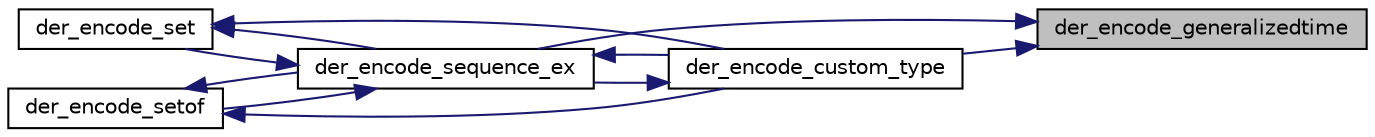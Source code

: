 digraph "der_encode_generalizedtime"
{
 // LATEX_PDF_SIZE
  edge [fontname="Helvetica",fontsize="10",labelfontname="Helvetica",labelfontsize="10"];
  node [fontname="Helvetica",fontsize="10",shape=record];
  rankdir="RL";
  Node3 [label="der_encode_generalizedtime",height=0.2,width=0.4,color="black", fillcolor="grey75", style="filled", fontcolor="black",tooltip="Encodes a Generalized time structure in DER format."];
  Node3 -> Node4 [dir="back",color="midnightblue",fontsize="10",style="solid",fontname="Helvetica"];
  Node4 [label="der_encode_custom_type",height=0.2,width=0.4,color="black", fillcolor="white", style="filled",URL="$der__encode__custom__type_8c.html#a20c801e1d73f944c7f43acc2228211b2",tooltip="Encode a Custom Type."];
  Node4 -> Node5 [dir="back",color="midnightblue",fontsize="10",style="solid",fontname="Helvetica"];
  Node5 [label="der_encode_sequence_ex",height=0.2,width=0.4,color="black", fillcolor="white", style="filled",URL="$der__encode__sequence__ex_8c.html#af435bfc378dd9f42af2a211c0fe1aced",tooltip="Encode a SEQUENCE."];
  Node5 -> Node4 [dir="back",color="midnightblue",fontsize="10",style="solid",fontname="Helvetica"];
  Node5 -> Node6 [dir="back",color="midnightblue",fontsize="10",style="solid",fontname="Helvetica"];
  Node6 [label="der_encode_set",height=0.2,width=0.4,color="black", fillcolor="white", style="filled",URL="$der__encode__set_8c.html#a4aa04a42171146d2f510e41b84dd72f1",tooltip=" "];
  Node6 -> Node4 [dir="back",color="midnightblue",fontsize="10",style="solid",fontname="Helvetica"];
  Node6 -> Node5 [dir="back",color="midnightblue",fontsize="10",style="solid",fontname="Helvetica"];
  Node5 -> Node7 [dir="back",color="midnightblue",fontsize="10",style="solid",fontname="Helvetica"];
  Node7 [label="der_encode_setof",height=0.2,width=0.4,color="black", fillcolor="white", style="filled",URL="$der__encode__setof_8c.html#a5187d93224e9b002d4e7db8c7d721339",tooltip="Encode a SETOF stucture."];
  Node7 -> Node4 [dir="back",color="midnightblue",fontsize="10",style="solid",fontname="Helvetica"];
  Node7 -> Node5 [dir="back",color="midnightblue",fontsize="10",style="solid",fontname="Helvetica"];
  Node3 -> Node5 [dir="back",color="midnightblue",fontsize="10",style="solid",fontname="Helvetica"];
}
